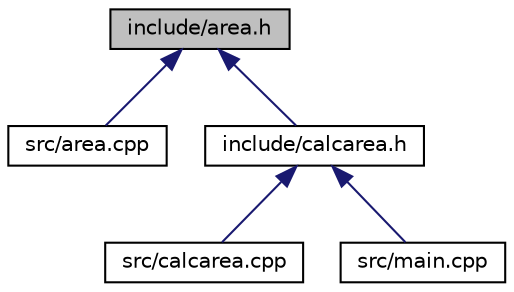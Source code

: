 digraph "include/area.h"
{
  edge [fontname="Helvetica",fontsize="10",labelfontname="Helvetica",labelfontsize="10"];
  node [fontname="Helvetica",fontsize="10",shape=record];
  Node1 [label="include/area.h",height=0.2,width=0.4,color="black", fillcolor="grey75", style="filled", fontcolor="black"];
  Node1 -> Node2 [dir="back",color="midnightblue",fontsize="10",style="solid",fontname="Helvetica"];
  Node2 [label="src/area.cpp",height=0.2,width=0.4,color="black", fillcolor="white", style="filled",URL="$area_8cpp.html",tooltip="Arquivo cabeçalho contendo a definição das funções que calculam a área das figuras geométricas..."];
  Node1 -> Node3 [dir="back",color="midnightblue",fontsize="10",style="solid",fontname="Helvetica"];
  Node3 [label="include/calcarea.h",height=0.2,width=0.4,color="black", fillcolor="white", style="filled",URL="$calcarea_8h.html",tooltip="Arquivo cabeçalho contendo a definição das funções que solicitam ao usuário os dados necessários para..."];
  Node3 -> Node4 [dir="back",color="midnightblue",fontsize="10",style="solid",fontname="Helvetica"];
  Node4 [label="src/calcarea.cpp",height=0.2,width=0.4,color="black", fillcolor="white", style="filled",URL="$calcarea_8cpp.html",tooltip="Arquivo cabeçalho contendo a implementação das funções que solicitam ao usuário os dados necessários ..."];
  Node3 -> Node5 [dir="back",color="midnightblue",fontsize="10",style="solid",fontname="Helvetica"];
  Node5 [label="src/main.cpp",height=0.2,width=0.4,color="black", fillcolor="white", style="filled",URL="$main_8cpp.html",tooltip="Programa que cálcula área, perímetro e volume de figuras geométricas planas e espaciais. "];
}
